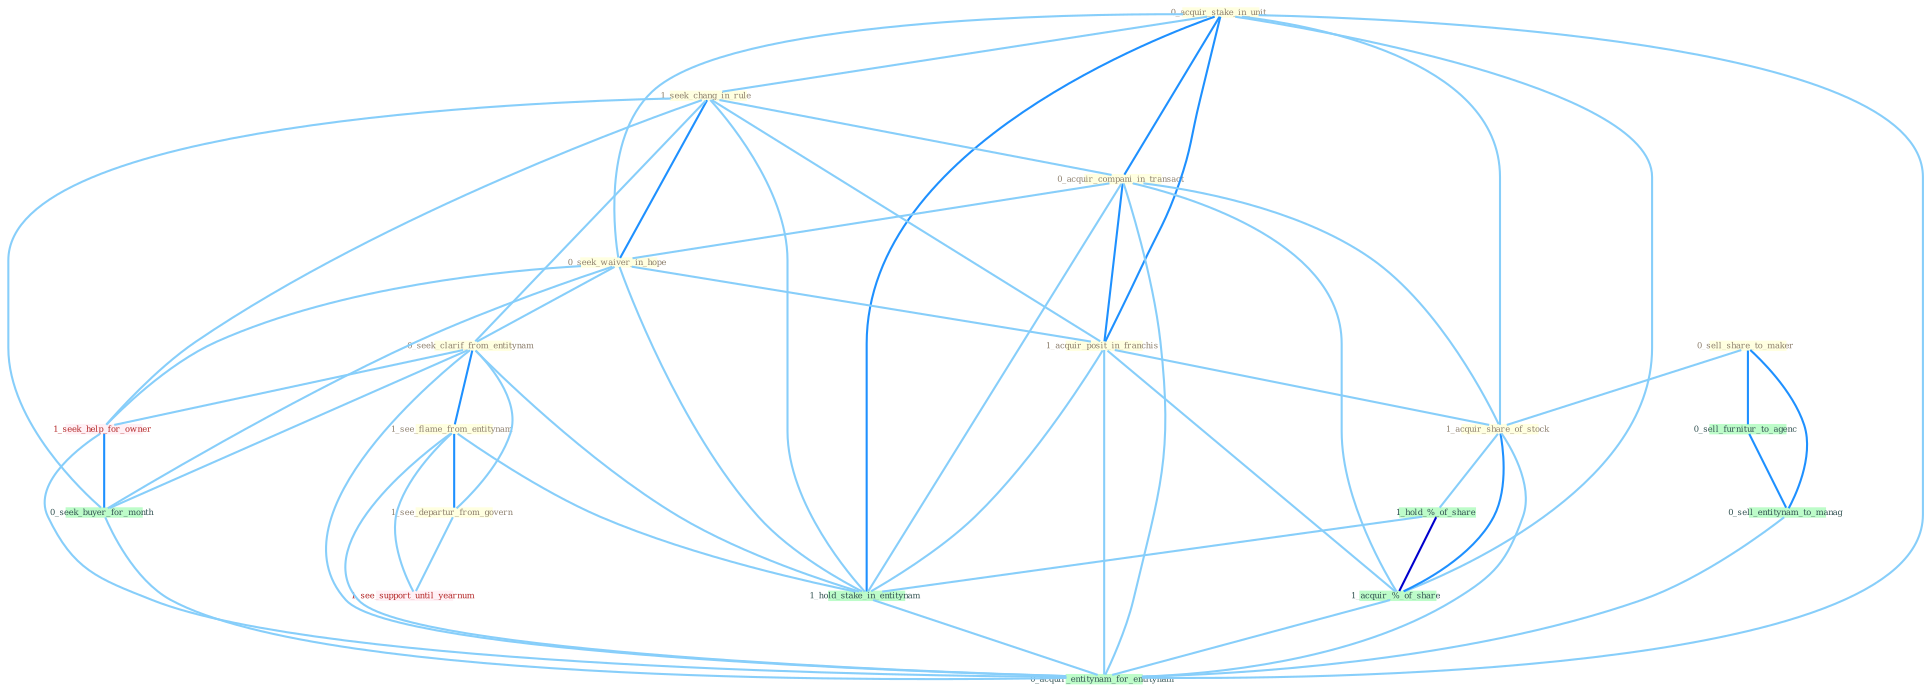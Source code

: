Graph G{ 
    node
    [shape=polygon,style=filled,width=.5,height=.06,color="#BDFCC9",fixedsize=true,fontsize=4,
    fontcolor="#2f4f4f"];
    {node
    [color="#ffffe0", fontcolor="#8b7d6b"] "0_acquir_stake_in_unit " "1_seek_chang_in_rule " "0_acquir_compani_in_transact " "0_seek_waiver_in_hope " "0_seek_clarif_from_entitynam " "0_sell_share_to_maker " "1_acquir_posit_in_franchis " "1_acquir_share_of_stock " "1_see_flame_from_entitynam " "1_see_departur_from_govern "}
{node [color="#fff0f5", fontcolor="#b22222"] "1_seek_help_for_owner " "1_see_support_until_yearnum "}
edge [color="#B0E2FF"];

	"0_acquir_stake_in_unit " -- "1_seek_chang_in_rule " [w="1", color="#87cefa" ];
	"0_acquir_stake_in_unit " -- "0_acquir_compani_in_transact " [w="2", color="#1e90ff" , len=0.8];
	"0_acquir_stake_in_unit " -- "0_seek_waiver_in_hope " [w="1", color="#87cefa" ];
	"0_acquir_stake_in_unit " -- "1_acquir_posit_in_franchis " [w="2", color="#1e90ff" , len=0.8];
	"0_acquir_stake_in_unit " -- "1_acquir_share_of_stock " [w="1", color="#87cefa" ];
	"0_acquir_stake_in_unit " -- "1_hold_stake_in_entitynam " [w="2", color="#1e90ff" , len=0.8];
	"0_acquir_stake_in_unit " -- "1_acquir_%_of_share " [w="1", color="#87cefa" ];
	"0_acquir_stake_in_unit " -- "0_acquir_entitynam_for_entitynam " [w="1", color="#87cefa" ];
	"1_seek_chang_in_rule " -- "0_acquir_compani_in_transact " [w="1", color="#87cefa" ];
	"1_seek_chang_in_rule " -- "0_seek_waiver_in_hope " [w="2", color="#1e90ff" , len=0.8];
	"1_seek_chang_in_rule " -- "0_seek_clarif_from_entitynam " [w="1", color="#87cefa" ];
	"1_seek_chang_in_rule " -- "1_acquir_posit_in_franchis " [w="1", color="#87cefa" ];
	"1_seek_chang_in_rule " -- "1_hold_stake_in_entitynam " [w="1", color="#87cefa" ];
	"1_seek_chang_in_rule " -- "1_seek_help_for_owner " [w="1", color="#87cefa" ];
	"1_seek_chang_in_rule " -- "0_seek_buyer_for_month " [w="1", color="#87cefa" ];
	"0_acquir_compani_in_transact " -- "0_seek_waiver_in_hope " [w="1", color="#87cefa" ];
	"0_acquir_compani_in_transact " -- "1_acquir_posit_in_franchis " [w="2", color="#1e90ff" , len=0.8];
	"0_acquir_compani_in_transact " -- "1_acquir_share_of_stock " [w="1", color="#87cefa" ];
	"0_acquir_compani_in_transact " -- "1_hold_stake_in_entitynam " [w="1", color="#87cefa" ];
	"0_acquir_compani_in_transact " -- "1_acquir_%_of_share " [w="1", color="#87cefa" ];
	"0_acquir_compani_in_transact " -- "0_acquir_entitynam_for_entitynam " [w="1", color="#87cefa" ];
	"0_seek_waiver_in_hope " -- "0_seek_clarif_from_entitynam " [w="1", color="#87cefa" ];
	"0_seek_waiver_in_hope " -- "1_acquir_posit_in_franchis " [w="1", color="#87cefa" ];
	"0_seek_waiver_in_hope " -- "1_hold_stake_in_entitynam " [w="1", color="#87cefa" ];
	"0_seek_waiver_in_hope " -- "1_seek_help_for_owner " [w="1", color="#87cefa" ];
	"0_seek_waiver_in_hope " -- "0_seek_buyer_for_month " [w="1", color="#87cefa" ];
	"0_seek_clarif_from_entitynam " -- "1_see_flame_from_entitynam " [w="2", color="#1e90ff" , len=0.8];
	"0_seek_clarif_from_entitynam " -- "1_see_departur_from_govern " [w="1", color="#87cefa" ];
	"0_seek_clarif_from_entitynam " -- "1_hold_stake_in_entitynam " [w="1", color="#87cefa" ];
	"0_seek_clarif_from_entitynam " -- "1_seek_help_for_owner " [w="1", color="#87cefa" ];
	"0_seek_clarif_from_entitynam " -- "0_seek_buyer_for_month " [w="1", color="#87cefa" ];
	"0_seek_clarif_from_entitynam " -- "0_acquir_entitynam_for_entitynam " [w="1", color="#87cefa" ];
	"0_sell_share_to_maker " -- "1_acquir_share_of_stock " [w="1", color="#87cefa" ];
	"0_sell_share_to_maker " -- "0_sell_furnitur_to_agenc " [w="2", color="#1e90ff" , len=0.8];
	"0_sell_share_to_maker " -- "0_sell_entitynam_to_manag " [w="2", color="#1e90ff" , len=0.8];
	"1_acquir_posit_in_franchis " -- "1_acquir_share_of_stock " [w="1", color="#87cefa" ];
	"1_acquir_posit_in_franchis " -- "1_hold_stake_in_entitynam " [w="1", color="#87cefa" ];
	"1_acquir_posit_in_franchis " -- "1_acquir_%_of_share " [w="1", color="#87cefa" ];
	"1_acquir_posit_in_franchis " -- "0_acquir_entitynam_for_entitynam " [w="1", color="#87cefa" ];
	"1_acquir_share_of_stock " -- "1_hold_%_of_share " [w="1", color="#87cefa" ];
	"1_acquir_share_of_stock " -- "1_acquir_%_of_share " [w="2", color="#1e90ff" , len=0.8];
	"1_acquir_share_of_stock " -- "0_acquir_entitynam_for_entitynam " [w="1", color="#87cefa" ];
	"1_see_flame_from_entitynam " -- "1_see_departur_from_govern " [w="2", color="#1e90ff" , len=0.8];
	"1_see_flame_from_entitynam " -- "1_hold_stake_in_entitynam " [w="1", color="#87cefa" ];
	"1_see_flame_from_entitynam " -- "1_see_support_until_yearnum " [w="1", color="#87cefa" ];
	"1_see_flame_from_entitynam " -- "0_acquir_entitynam_for_entitynam " [w="1", color="#87cefa" ];
	"1_see_departur_from_govern " -- "1_see_support_until_yearnum " [w="1", color="#87cefa" ];
	"1_hold_%_of_share " -- "1_hold_stake_in_entitynam " [w="1", color="#87cefa" ];
	"1_hold_%_of_share " -- "1_acquir_%_of_share " [w="3", color="#0000cd" , len=0.6];
	"1_hold_stake_in_entitynam " -- "0_acquir_entitynam_for_entitynam " [w="1", color="#87cefa" ];
	"1_seek_help_for_owner " -- "0_seek_buyer_for_month " [w="2", color="#1e90ff" , len=0.8];
	"1_seek_help_for_owner " -- "0_acquir_entitynam_for_entitynam " [w="1", color="#87cefa" ];
	"0_seek_buyer_for_month " -- "0_acquir_entitynam_for_entitynam " [w="1", color="#87cefa" ];
	"1_acquir_%_of_share " -- "0_acquir_entitynam_for_entitynam " [w="1", color="#87cefa" ];
	"0_sell_furnitur_to_agenc " -- "0_sell_entitynam_to_manag " [w="2", color="#1e90ff" , len=0.8];
	"0_sell_entitynam_to_manag " -- "0_acquir_entitynam_for_entitynam " [w="1", color="#87cefa" ];
}